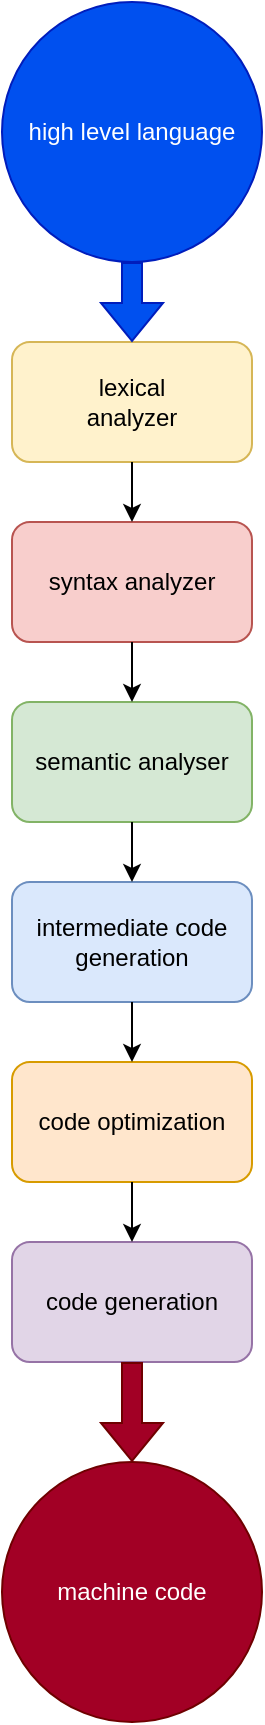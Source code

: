 <mxfile version="16.5.1" type="device"><diagram id="C5RBs43oDa-KdzZeNtuy" name="Page-1"><mxGraphModel dx="2249" dy="1914" grid="1" gridSize="10" guides="1" tooltips="1" connect="1" arrows="1" fold="1" page="1" pageScale="1" pageWidth="827" pageHeight="1169" math="0" shadow="0"><root><mxCell id="WIyWlLk6GJQsqaUBKTNV-0"/><mxCell id="WIyWlLk6GJQsqaUBKTNV-1" parent="WIyWlLk6GJQsqaUBKTNV-0"/><mxCell id="Sv18gouwxvjq2NTlhZBc-0" value="lexical &lt;br&gt;analyzer" style="rounded=1;whiteSpace=wrap;html=1;fillColor=#fff2cc;strokeColor=#d6b656;" parent="WIyWlLk6GJQsqaUBKTNV-1" vertex="1"><mxGeometry x="-80" y="320" width="120" height="60" as="geometry"/></mxCell><mxCell id="Sv18gouwxvjq2NTlhZBc-1" value="syntax analyzer" style="rounded=1;whiteSpace=wrap;html=1;fillColor=#f8cecc;strokeColor=#b85450;" parent="WIyWlLk6GJQsqaUBKTNV-1" vertex="1"><mxGeometry x="-80" y="410" width="120" height="60" as="geometry"/></mxCell><mxCell id="Sv18gouwxvjq2NTlhZBc-2" value="semantic analyser" style="rounded=1;whiteSpace=wrap;html=1;fillColor=#d5e8d4;strokeColor=#82b366;" parent="WIyWlLk6GJQsqaUBKTNV-1" vertex="1"><mxGeometry x="-80" y="500" width="120" height="60" as="geometry"/></mxCell><mxCell id="Sv18gouwxvjq2NTlhZBc-3" value="intermediate code generation" style="rounded=1;whiteSpace=wrap;html=1;fillColor=#dae8fc;strokeColor=#6c8ebf;" parent="WIyWlLk6GJQsqaUBKTNV-1" vertex="1"><mxGeometry x="-80" y="590" width="120" height="60" as="geometry"/></mxCell><mxCell id="Sv18gouwxvjq2NTlhZBc-4" value="code optimization" style="rounded=1;whiteSpace=wrap;html=1;fillColor=#ffe6cc;strokeColor=#d79b00;" parent="WIyWlLk6GJQsqaUBKTNV-1" vertex="1"><mxGeometry x="-80" y="680" width="120" height="60" as="geometry"/></mxCell><mxCell id="Sv18gouwxvjq2NTlhZBc-5" value="code generation" style="rounded=1;whiteSpace=wrap;html=1;fillColor=#e1d5e7;strokeColor=#9673a6;" parent="WIyWlLk6GJQsqaUBKTNV-1" vertex="1"><mxGeometry x="-80" y="770" width="120" height="60" as="geometry"/></mxCell><mxCell id="Sv18gouwxvjq2NTlhZBc-6" value="" style="endArrow=classic;html=1;rounded=0;exitX=0.5;exitY=1;exitDx=0;exitDy=0;entryX=0.5;entryY=0;entryDx=0;entryDy=0;" parent="WIyWlLk6GJQsqaUBKTNV-1" source="Sv18gouwxvjq2NTlhZBc-0" target="Sv18gouwxvjq2NTlhZBc-1" edge="1"><mxGeometry width="50" height="50" relative="1" as="geometry"><mxPoint x="450" y="530" as="sourcePoint"/><mxPoint x="500" y="480" as="targetPoint"/></mxGeometry></mxCell><mxCell id="Sv18gouwxvjq2NTlhZBc-7" value="" style="endArrow=classic;html=1;rounded=0;exitX=0.5;exitY=1;exitDx=0;exitDy=0;entryX=0.5;entryY=0;entryDx=0;entryDy=0;" parent="WIyWlLk6GJQsqaUBKTNV-1" source="Sv18gouwxvjq2NTlhZBc-1" target="Sv18gouwxvjq2NTlhZBc-2" edge="1"><mxGeometry width="50" height="50" relative="1" as="geometry"><mxPoint x="450" y="530" as="sourcePoint"/><mxPoint x="500" y="480" as="targetPoint"/></mxGeometry></mxCell><mxCell id="Sv18gouwxvjq2NTlhZBc-8" value="" style="endArrow=classic;html=1;rounded=0;exitX=0.5;exitY=1;exitDx=0;exitDy=0;entryX=0.5;entryY=0;entryDx=0;entryDy=0;" parent="WIyWlLk6GJQsqaUBKTNV-1" source="Sv18gouwxvjq2NTlhZBc-2" target="Sv18gouwxvjq2NTlhZBc-3" edge="1"><mxGeometry width="50" height="50" relative="1" as="geometry"><mxPoint x="450" y="530" as="sourcePoint"/><mxPoint x="500" y="480" as="targetPoint"/></mxGeometry></mxCell><mxCell id="Sv18gouwxvjq2NTlhZBc-9" value="" style="endArrow=classic;html=1;rounded=0;exitX=0.5;exitY=1;exitDx=0;exitDy=0;entryX=0.5;entryY=0;entryDx=0;entryDy=0;" parent="WIyWlLk6GJQsqaUBKTNV-1" source="Sv18gouwxvjq2NTlhZBc-3" target="Sv18gouwxvjq2NTlhZBc-4" edge="1"><mxGeometry width="50" height="50" relative="1" as="geometry"><mxPoint x="450" y="530" as="sourcePoint"/><mxPoint x="500" y="480" as="targetPoint"/></mxGeometry></mxCell><mxCell id="Sv18gouwxvjq2NTlhZBc-10" value="" style="endArrow=classic;html=1;rounded=0;exitX=0.5;exitY=1;exitDx=0;exitDy=0;entryX=0.5;entryY=0;entryDx=0;entryDy=0;" parent="WIyWlLk6GJQsqaUBKTNV-1" source="Sv18gouwxvjq2NTlhZBc-4" target="Sv18gouwxvjq2NTlhZBc-5" edge="1"><mxGeometry width="50" height="50" relative="1" as="geometry"><mxPoint x="450" y="530" as="sourcePoint"/><mxPoint x="500" y="480" as="targetPoint"/></mxGeometry></mxCell><mxCell id="Sv18gouwxvjq2NTlhZBc-11" value="high level language" style="ellipse;whiteSpace=wrap;html=1;aspect=fixed;fillColor=#0050ef;fontColor=#ffffff;strokeColor=#001DBC;" parent="WIyWlLk6GJQsqaUBKTNV-1" vertex="1"><mxGeometry x="-85" y="150" width="130" height="130" as="geometry"/></mxCell><mxCell id="Sv18gouwxvjq2NTlhZBc-12" value="" style="shape=flexArrow;endArrow=classic;html=1;rounded=0;exitX=0.5;exitY=1;exitDx=0;exitDy=0;entryX=0.5;entryY=0;entryDx=0;entryDy=0;fillColor=#0050ef;strokeColor=#001DBC;" parent="WIyWlLk6GJQsqaUBKTNV-1" source="Sv18gouwxvjq2NTlhZBc-11" target="Sv18gouwxvjq2NTlhZBc-0" edge="1"><mxGeometry width="50" height="50" relative="1" as="geometry"><mxPoint x="320" y="530" as="sourcePoint"/><mxPoint x="370" y="480" as="targetPoint"/></mxGeometry></mxCell><mxCell id="Sv18gouwxvjq2NTlhZBc-13" value="machine code" style="ellipse;whiteSpace=wrap;html=1;aspect=fixed;fillColor=#a20025;fontColor=#ffffff;strokeColor=#6F0000;" parent="WIyWlLk6GJQsqaUBKTNV-1" vertex="1"><mxGeometry x="-85" y="880" width="130" height="130" as="geometry"/></mxCell><mxCell id="Sv18gouwxvjq2NTlhZBc-14" value="" style="shape=flexArrow;endArrow=classic;html=1;rounded=0;exitX=0.5;exitY=1;exitDx=0;exitDy=0;entryX=0.5;entryY=0;entryDx=0;entryDy=0;fillColor=#a20025;strokeColor=#6F0000;" parent="WIyWlLk6GJQsqaUBKTNV-1" source="Sv18gouwxvjq2NTlhZBc-5" target="Sv18gouwxvjq2NTlhZBc-13" edge="1"><mxGeometry width="50" height="50" relative="1" as="geometry"><mxPoint x="1080" y="530" as="sourcePoint"/><mxPoint x="1130" y="480" as="targetPoint"/></mxGeometry></mxCell></root></mxGraphModel></diagram></mxfile>
